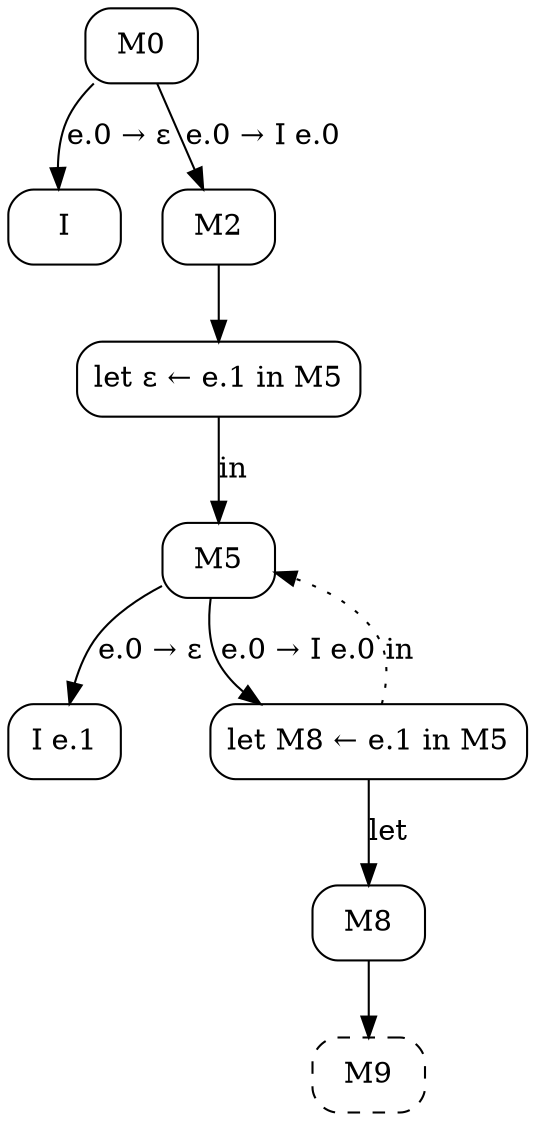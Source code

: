 digraph {
  node [shape=box, style=rounded];

  M0;
  M1 [label="I"];
  M0 -> M1 [label="e.0 → ε"];
  M2;
  M0 -> M2 [label="e.0 → I e.0"];
  M3 [label="let ε ← e.1 in M5"];
  M2 -> M3;
  M5;
  M3 -> M5 [label="in"];
  M6 [label="I e.1"];
  M5 -> M6 [label="e.0 → ε"];
  M7 [label="let M8 ← e.1 in M5"];
  M5 -> M7 [label="e.0 → I e.0"];
  M8;
  M7 -> M8 [label="let"];
  M7 -> M5 [label="in", style=dotted];
  M9 [style="rounded,dashed"];
  M8 -> M9;
}
